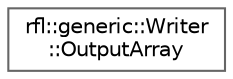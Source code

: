 digraph "类继承关系图"
{
 // LATEX_PDF_SIZE
  bgcolor="transparent";
  edge [fontname=Helvetica,fontsize=10,labelfontname=Helvetica,labelfontsize=10];
  node [fontname=Helvetica,fontsize=10,shape=box,height=0.2,width=0.4];
  rankdir="LR";
  Node0 [id="Node000000",label="rfl::generic::Writer\l::OutputArray",height=0.2,width=0.4,color="grey40", fillcolor="white", style="filled",URL="$structrfl_1_1generic_1_1_writer_1_1_output_array.html",tooltip=" "];
}
